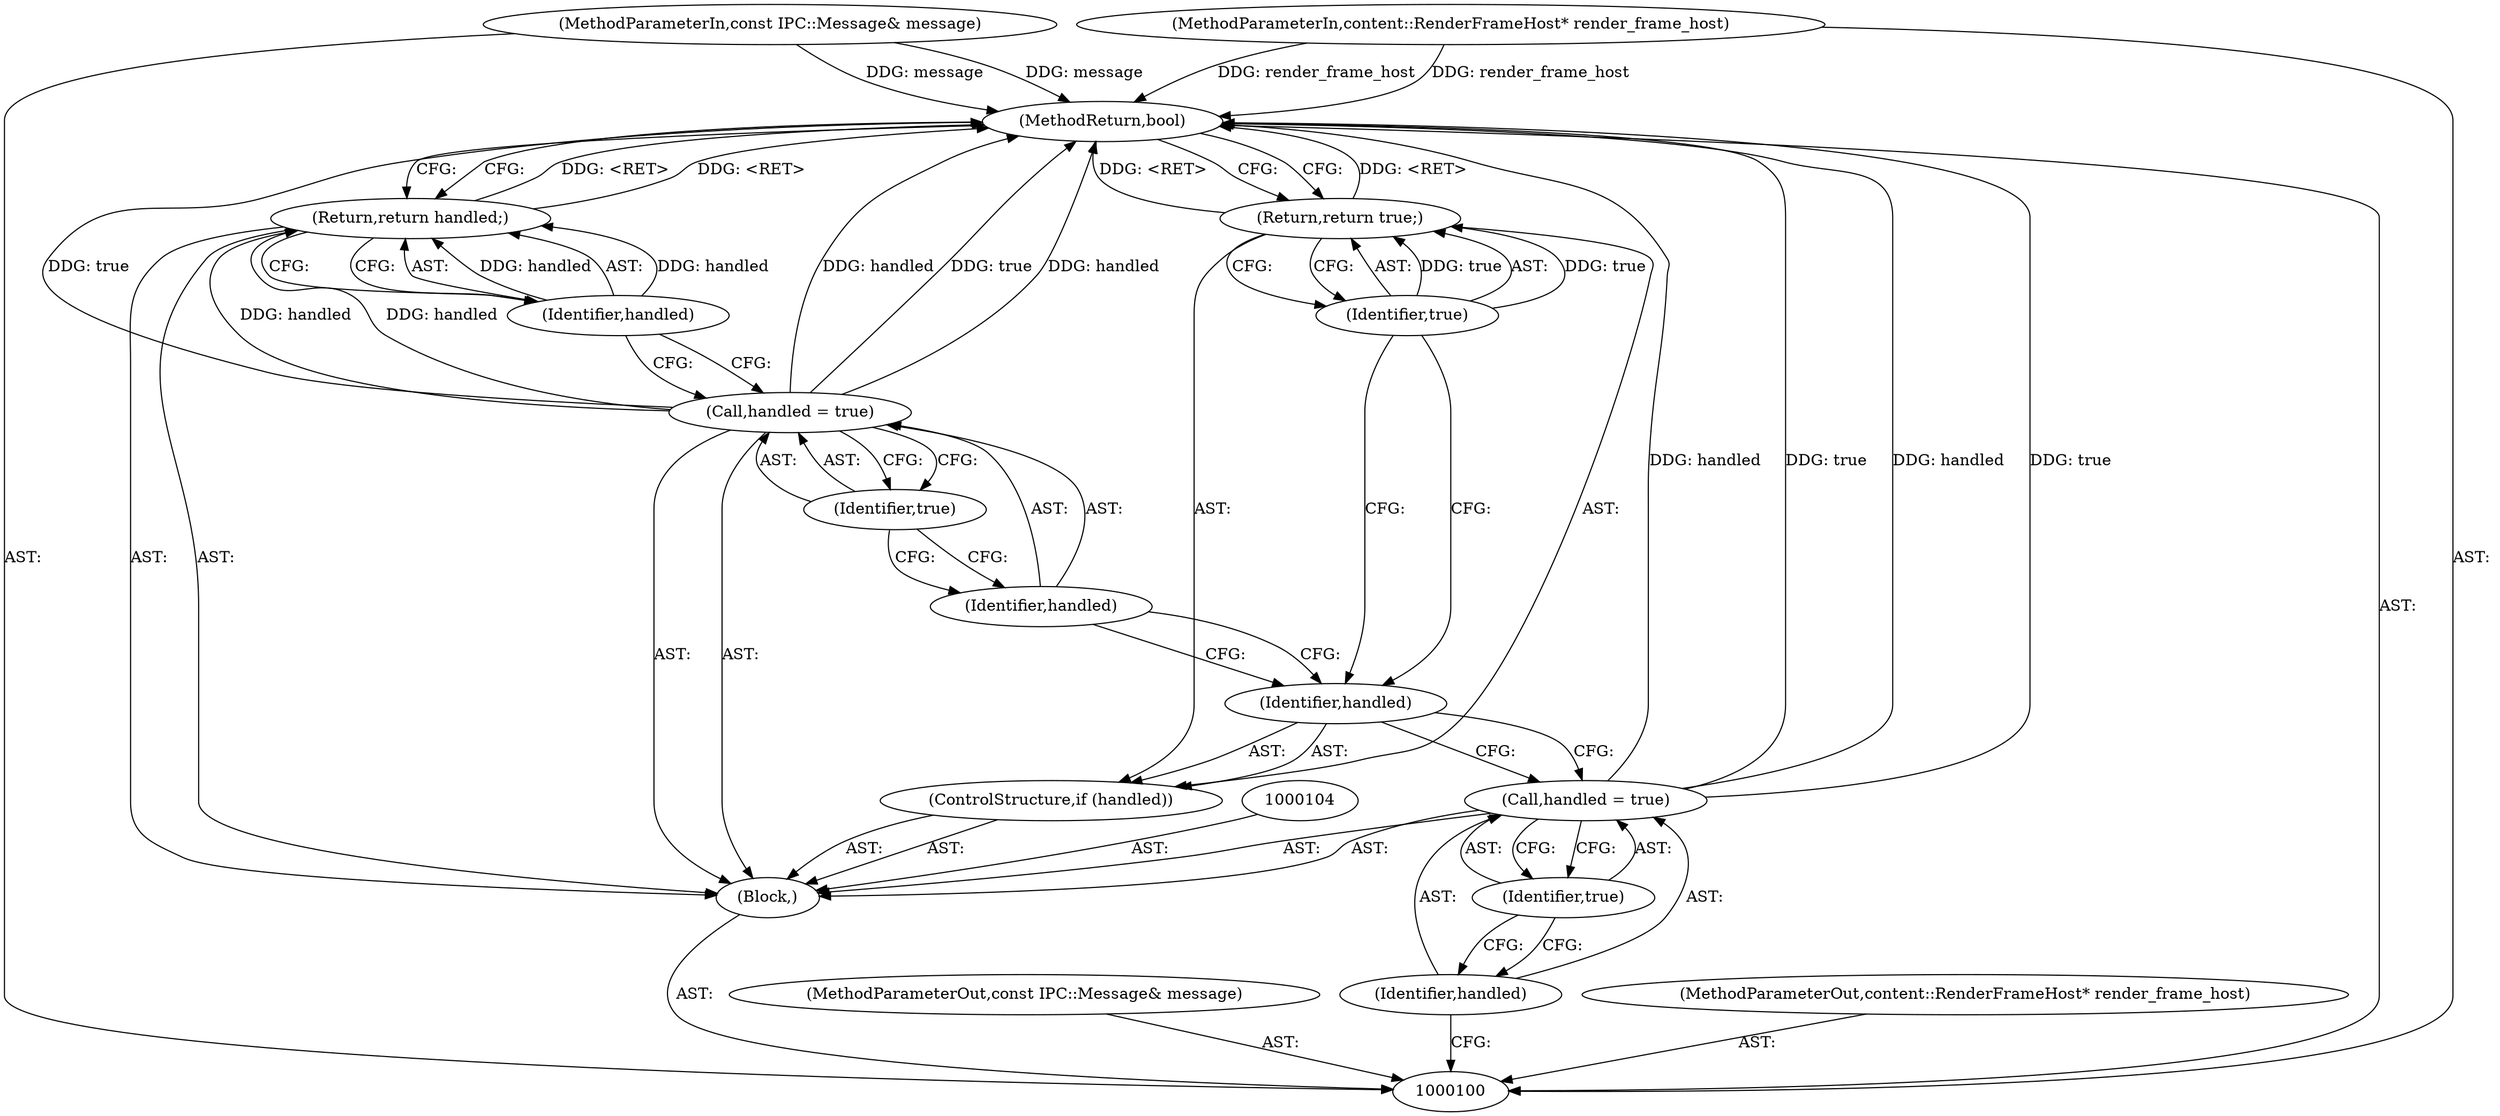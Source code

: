 digraph "0_Chrome_9c391ac04f9ac478c8b0e43b359c2b43a6c892ab_1" {
"1000117" [label="(MethodReturn,bool)"];
"1000108" [label="(ControlStructure,if (handled))"];
"1000109" [label="(Identifier,handled)"];
"1000111" [label="(Identifier,true)"];
"1000110" [label="(Return,return true;)"];
"1000114" [label="(Identifier,true)"];
"1000112" [label="(Call,handled = true)"];
"1000113" [label="(Identifier,handled)"];
"1000101" [label="(MethodParameterIn,const IPC::Message& message)"];
"1000129" [label="(MethodParameterOut,const IPC::Message& message)"];
"1000102" [label="(MethodParameterIn,content::RenderFrameHost* render_frame_host)"];
"1000130" [label="(MethodParameterOut,content::RenderFrameHost* render_frame_host)"];
"1000103" [label="(Block,)"];
"1000115" [label="(Return,return handled;)"];
"1000116" [label="(Identifier,handled)"];
"1000107" [label="(Identifier,true)"];
"1000105" [label="(Call,handled = true)"];
"1000106" [label="(Identifier,handled)"];
"1000117" -> "1000100"  [label="AST: "];
"1000117" -> "1000110"  [label="CFG: "];
"1000117" -> "1000115"  [label="CFG: "];
"1000110" -> "1000117"  [label="DDG: <RET>"];
"1000105" -> "1000117"  [label="DDG: true"];
"1000105" -> "1000117"  [label="DDG: handled"];
"1000112" -> "1000117"  [label="DDG: true"];
"1000112" -> "1000117"  [label="DDG: handled"];
"1000102" -> "1000117"  [label="DDG: render_frame_host"];
"1000101" -> "1000117"  [label="DDG: message"];
"1000115" -> "1000117"  [label="DDG: <RET>"];
"1000108" -> "1000103"  [label="AST: "];
"1000109" -> "1000108"  [label="AST: "];
"1000110" -> "1000108"  [label="AST: "];
"1000109" -> "1000108"  [label="AST: "];
"1000109" -> "1000105"  [label="CFG: "];
"1000111" -> "1000109"  [label="CFG: "];
"1000113" -> "1000109"  [label="CFG: "];
"1000111" -> "1000110"  [label="AST: "];
"1000111" -> "1000109"  [label="CFG: "];
"1000110" -> "1000111"  [label="CFG: "];
"1000111" -> "1000110"  [label="DDG: true"];
"1000110" -> "1000108"  [label="AST: "];
"1000110" -> "1000111"  [label="CFG: "];
"1000111" -> "1000110"  [label="AST: "];
"1000117" -> "1000110"  [label="CFG: "];
"1000110" -> "1000117"  [label="DDG: <RET>"];
"1000111" -> "1000110"  [label="DDG: true"];
"1000114" -> "1000112"  [label="AST: "];
"1000114" -> "1000113"  [label="CFG: "];
"1000112" -> "1000114"  [label="CFG: "];
"1000112" -> "1000103"  [label="AST: "];
"1000112" -> "1000114"  [label="CFG: "];
"1000113" -> "1000112"  [label="AST: "];
"1000114" -> "1000112"  [label="AST: "];
"1000116" -> "1000112"  [label="CFG: "];
"1000112" -> "1000117"  [label="DDG: true"];
"1000112" -> "1000117"  [label="DDG: handled"];
"1000112" -> "1000115"  [label="DDG: handled"];
"1000113" -> "1000112"  [label="AST: "];
"1000113" -> "1000109"  [label="CFG: "];
"1000114" -> "1000113"  [label="CFG: "];
"1000101" -> "1000100"  [label="AST: "];
"1000101" -> "1000117"  [label="DDG: message"];
"1000129" -> "1000100"  [label="AST: "];
"1000102" -> "1000100"  [label="AST: "];
"1000102" -> "1000117"  [label="DDG: render_frame_host"];
"1000130" -> "1000100"  [label="AST: "];
"1000103" -> "1000100"  [label="AST: "];
"1000104" -> "1000103"  [label="AST: "];
"1000105" -> "1000103"  [label="AST: "];
"1000108" -> "1000103"  [label="AST: "];
"1000112" -> "1000103"  [label="AST: "];
"1000115" -> "1000103"  [label="AST: "];
"1000115" -> "1000103"  [label="AST: "];
"1000115" -> "1000116"  [label="CFG: "];
"1000116" -> "1000115"  [label="AST: "];
"1000117" -> "1000115"  [label="CFG: "];
"1000115" -> "1000117"  [label="DDG: <RET>"];
"1000116" -> "1000115"  [label="DDG: handled"];
"1000112" -> "1000115"  [label="DDG: handled"];
"1000116" -> "1000115"  [label="AST: "];
"1000116" -> "1000112"  [label="CFG: "];
"1000115" -> "1000116"  [label="CFG: "];
"1000116" -> "1000115"  [label="DDG: handled"];
"1000107" -> "1000105"  [label="AST: "];
"1000107" -> "1000106"  [label="CFG: "];
"1000105" -> "1000107"  [label="CFG: "];
"1000105" -> "1000103"  [label="AST: "];
"1000105" -> "1000107"  [label="CFG: "];
"1000106" -> "1000105"  [label="AST: "];
"1000107" -> "1000105"  [label="AST: "];
"1000109" -> "1000105"  [label="CFG: "];
"1000105" -> "1000117"  [label="DDG: true"];
"1000105" -> "1000117"  [label="DDG: handled"];
"1000106" -> "1000105"  [label="AST: "];
"1000106" -> "1000100"  [label="CFG: "];
"1000107" -> "1000106"  [label="CFG: "];
}
